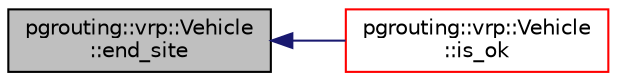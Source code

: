digraph "pgrouting::vrp::Vehicle::end_site"
{
  edge [fontname="Helvetica",fontsize="10",labelfontname="Helvetica",labelfontsize="10"];
  node [fontname="Helvetica",fontsize="10",shape=record];
  rankdir="LR";
  Node1 [label="pgrouting::vrp::Vehicle\l::end_site",height=0.2,width=0.4,color="black", fillcolor="grey75", style="filled", fontcolor="black"];
  Node1 -> Node2 [dir="back",color="midnightblue",fontsize="10",style="solid",fontname="Helvetica"];
  Node2 [label="pgrouting::vrp::Vehicle\l::is_ok",height=0.2,width=0.4,color="red", fillcolor="white", style="filled",URL="$classpgrouting_1_1vrp_1_1Vehicle.html#aa996853fc75d4ba9bbb6181d22f4dc02"];
}
